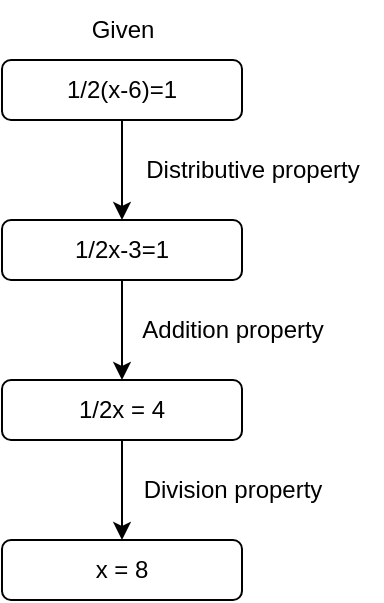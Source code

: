 <mxfile version="20.3.3" type="device"><diagram id="x7lMLM3z5d5aSGCscEgl" name="Page-1"><mxGraphModel dx="782" dy="460" grid="1" gridSize="10" guides="1" tooltips="1" connect="1" arrows="1" fold="1" page="1" pageScale="1" pageWidth="850" pageHeight="1100" math="0" shadow="0"><root><mxCell id="0"/><mxCell id="1" parent="0"/><mxCell id="lZfL4vVQNBE_Gpuw05e2-4" value="" style="edgeStyle=orthogonalEdgeStyle;rounded=0;orthogonalLoop=1;jettySize=auto;html=1;" edge="1" parent="1" source="lZfL4vVQNBE_Gpuw05e2-1" target="lZfL4vVQNBE_Gpuw05e2-3"><mxGeometry relative="1" as="geometry"/></mxCell><mxCell id="lZfL4vVQNBE_Gpuw05e2-1" value="1/2(x-6)=1" style="rounded=1;whiteSpace=wrap;html=1;" vertex="1" parent="1"><mxGeometry x="340" y="210" width="120" height="30" as="geometry"/></mxCell><mxCell id="lZfL4vVQNBE_Gpuw05e2-2" value="Given" style="text;html=1;align=center;verticalAlign=middle;resizable=0;points=[];autosize=1;strokeColor=none;fillColor=none;" vertex="1" parent="1"><mxGeometry x="375" y="180" width="50" height="30" as="geometry"/></mxCell><mxCell id="lZfL4vVQNBE_Gpuw05e2-7" style="edgeStyle=orthogonalEdgeStyle;rounded=0;orthogonalLoop=1;jettySize=auto;html=1;exitX=0.5;exitY=1;exitDx=0;exitDy=0;entryX=0.5;entryY=0;entryDx=0;entryDy=0;" edge="1" parent="1" source="lZfL4vVQNBE_Gpuw05e2-3" target="lZfL4vVQNBE_Gpuw05e2-6"><mxGeometry relative="1" as="geometry"/></mxCell><mxCell id="lZfL4vVQNBE_Gpuw05e2-3" value="1/2x-3=1" style="rounded=1;whiteSpace=wrap;html=1;" vertex="1" parent="1"><mxGeometry x="340" y="290" width="120" height="30" as="geometry"/></mxCell><mxCell id="lZfL4vVQNBE_Gpuw05e2-5" value="Distributive property" style="text;html=1;align=center;verticalAlign=middle;resizable=0;points=[];autosize=1;strokeColor=none;fillColor=none;" vertex="1" parent="1"><mxGeometry x="400" y="250" width="130" height="30" as="geometry"/></mxCell><mxCell id="lZfL4vVQNBE_Gpuw05e2-10" style="edgeStyle=orthogonalEdgeStyle;rounded=0;orthogonalLoop=1;jettySize=auto;html=1;exitX=0.5;exitY=1;exitDx=0;exitDy=0;entryX=0.5;entryY=0;entryDx=0;entryDy=0;" edge="1" parent="1" source="lZfL4vVQNBE_Gpuw05e2-6" target="lZfL4vVQNBE_Gpuw05e2-9"><mxGeometry relative="1" as="geometry"/></mxCell><mxCell id="lZfL4vVQNBE_Gpuw05e2-6" value="1/2x = 4" style="rounded=1;whiteSpace=wrap;html=1;" vertex="1" parent="1"><mxGeometry x="340" y="370" width="120" height="30" as="geometry"/></mxCell><mxCell id="lZfL4vVQNBE_Gpuw05e2-8" value="Addition property" style="text;html=1;align=center;verticalAlign=middle;resizable=0;points=[];autosize=1;strokeColor=none;fillColor=none;" vertex="1" parent="1"><mxGeometry x="400" y="330" width="110" height="30" as="geometry"/></mxCell><mxCell id="lZfL4vVQNBE_Gpuw05e2-9" value="x = 8" style="rounded=1;whiteSpace=wrap;html=1;" vertex="1" parent="1"><mxGeometry x="340" y="450" width="120" height="30" as="geometry"/></mxCell><mxCell id="lZfL4vVQNBE_Gpuw05e2-11" value="Division property" style="text;html=1;align=center;verticalAlign=middle;resizable=0;points=[];autosize=1;strokeColor=none;fillColor=none;" vertex="1" parent="1"><mxGeometry x="400" y="410" width="110" height="30" as="geometry"/></mxCell></root></mxGraphModel></diagram></mxfile>
